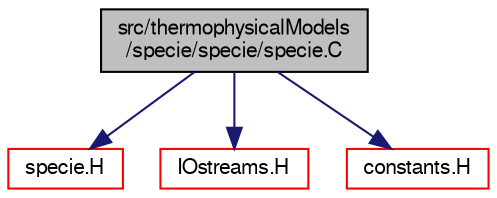 digraph "src/thermophysicalModels/specie/specie/specie.C"
{
  bgcolor="transparent";
  edge [fontname="FreeSans",fontsize="10",labelfontname="FreeSans",labelfontsize="10"];
  node [fontname="FreeSans",fontsize="10",shape=record];
  Node0 [label="src/thermophysicalModels\l/specie/specie/specie.C",height=0.2,width=0.4,color="black", fillcolor="grey75", style="filled", fontcolor="black"];
  Node0 -> Node1 [color="midnightblue",fontsize="10",style="solid",fontname="FreeSans"];
  Node1 [label="specie.H",height=0.2,width=0.4,color="red",URL="$a16589.html"];
  Node0 -> Node74 [color="midnightblue",fontsize="10",style="solid",fontname="FreeSans"];
  Node74 [label="IOstreams.H",height=0.2,width=0.4,color="red",URL="$a09104.html",tooltip="Useful combination of include files which define Sin, Sout and Serr and the use of IO streams general..."];
  Node0 -> Node80 [color="midnightblue",fontsize="10",style="solid",fontname="FreeSans"];
  Node80 [label="constants.H",height=0.2,width=0.4,color="red",URL="$a10217.html"];
}
